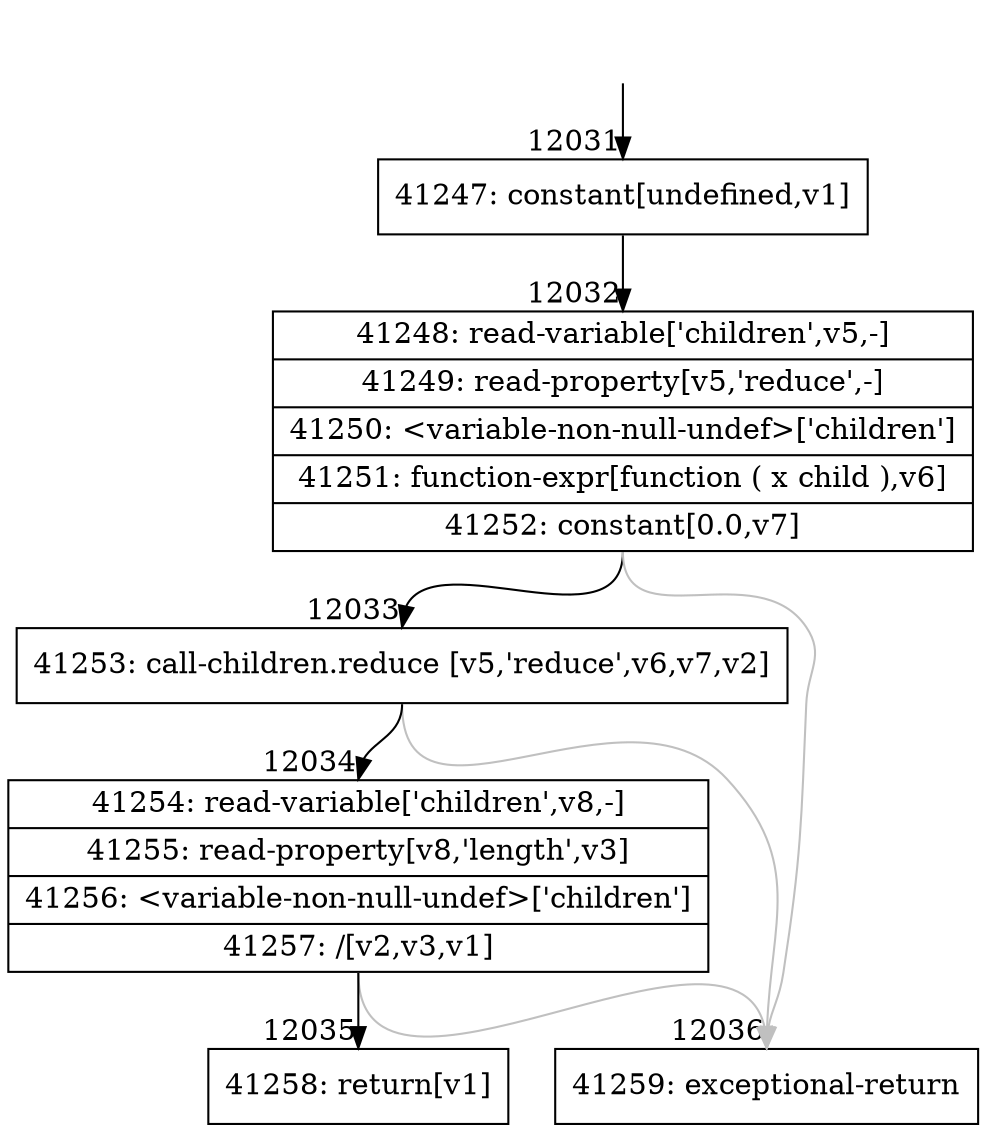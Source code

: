 digraph {
rankdir="TD"
BB_entry1111[shape=none,label=""];
BB_entry1111 -> BB12031 [tailport=s, headport=n, headlabel="    12031"]
BB12031 [shape=record label="{41247: constant[undefined,v1]}" ] 
BB12031 -> BB12032 [tailport=s, headport=n, headlabel="      12032"]
BB12032 [shape=record label="{41248: read-variable['children',v5,-]|41249: read-property[v5,'reduce',-]|41250: \<variable-non-null-undef\>['children']|41251: function-expr[function ( x child ),v6]|41252: constant[0.0,v7]}" ] 
BB12032 -> BB12033 [tailport=s, headport=n, headlabel="      12033"]
BB12032 -> BB12036 [tailport=s, headport=n, color=gray, headlabel="      12036"]
BB12033 [shape=record label="{41253: call-children.reduce [v5,'reduce',v6,v7,v2]}" ] 
BB12033 -> BB12034 [tailport=s, headport=n, headlabel="      12034"]
BB12033 -> BB12036 [tailport=s, headport=n, color=gray]
BB12034 [shape=record label="{41254: read-variable['children',v8,-]|41255: read-property[v8,'length',v3]|41256: \<variable-non-null-undef\>['children']|41257: /[v2,v3,v1]}" ] 
BB12034 -> BB12035 [tailport=s, headport=n, headlabel="      12035"]
BB12034 -> BB12036 [tailport=s, headport=n, color=gray]
BB12035 [shape=record label="{41258: return[v1]}" ] 
BB12036 [shape=record label="{41259: exceptional-return}" ] 
//#$~ 7212
}
